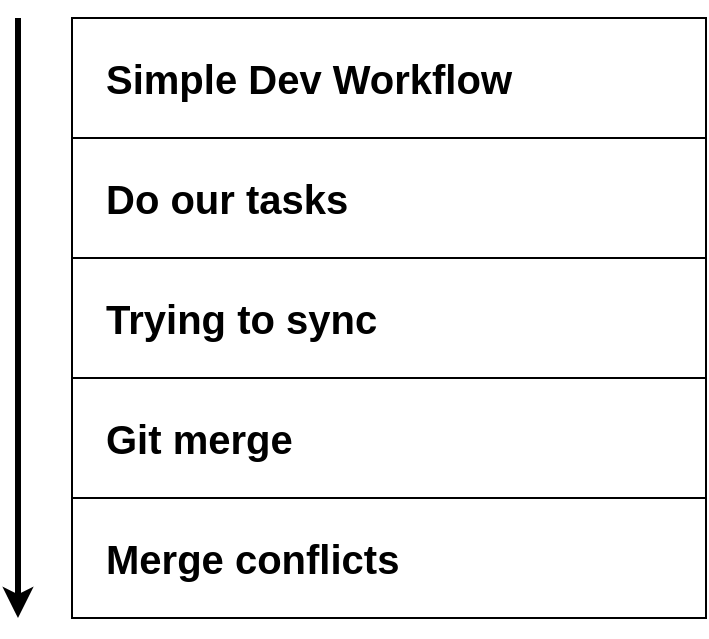 <mxfile version="13.3.9" type="device" pages="6"><diagram id="MOqKZih2pPZtW51INm4j" name="TOC"><mxGraphModel dx="1874" dy="815" grid="1" gridSize="10" guides="1" tooltips="1" connect="1" arrows="1" fold="1" page="1" pageScale="1" pageWidth="850" pageHeight="1100" math="0" shadow="0"><root><mxCell id="0"/><mxCell id="1" parent="0"/><mxCell id="i-QXsZn_UpIZU6lF2i0k-8" value="" style="group;align=left;spacingLeft=15;fontStyle=1" parent="1" vertex="1" connectable="0"><mxGeometry x="267" y="220" width="317" height="300" as="geometry"/></mxCell><mxCell id="i-QXsZn_UpIZU6lF2i0k-9" value="Simple Dev Workflow" style="rounded=0;whiteSpace=wrap;html=1;fontSize=20;align=left;spacingLeft=15;fontStyle=1" parent="i-QXsZn_UpIZU6lF2i0k-8" vertex="1"><mxGeometry width="317" height="60" as="geometry"/></mxCell><mxCell id="i-QXsZn_UpIZU6lF2i0k-10" value="Do our tasks" style="rounded=0;whiteSpace=wrap;html=1;fontSize=20;align=left;spacingLeft=15;fontStyle=1" parent="i-QXsZn_UpIZU6lF2i0k-8" vertex="1"><mxGeometry y="60" width="317" height="60" as="geometry"/></mxCell><mxCell id="i-QXsZn_UpIZU6lF2i0k-11" value="Trying to sync" style="rounded=0;whiteSpace=wrap;html=1;fontSize=20;align=left;spacingLeft=15;fontStyle=1" parent="i-QXsZn_UpIZU6lF2i0k-8" vertex="1"><mxGeometry y="120" width="317" height="60" as="geometry"/></mxCell><mxCell id="i-QXsZn_UpIZU6lF2i0k-12" value="Git merge" style="rounded=0;whiteSpace=wrap;html=1;fontSize=20;align=left;spacingLeft=15;fontStyle=1" parent="i-QXsZn_UpIZU6lF2i0k-8" vertex="1"><mxGeometry y="180" width="317" height="60" as="geometry"/></mxCell><mxCell id="i-QXsZn_UpIZU6lF2i0k-13" value="Merge conflicts" style="rounded=0;whiteSpace=wrap;html=1;fontSize=20;align=left;spacingLeft=15;fontStyle=1" parent="i-QXsZn_UpIZU6lF2i0k-8" vertex="1"><mxGeometry y="240" width="317" height="60" as="geometry"/></mxCell><mxCell id="i-QXsZn_UpIZU6lF2i0k-14" value="" style="endArrow=classic;html=1;fontSize=20;strokeWidth=3;align=left;spacingLeft=15;fontStyle=1" parent="1" edge="1"><mxGeometry width="50" height="50" relative="1" as="geometry"><mxPoint x="240" y="220" as="sourcePoint"/><mxPoint x="240" y="520" as="targetPoint"/></mxGeometry></mxCell></root></mxGraphModel></diagram><diagram id="vfpKqZuWdKEOIMfPKpGq" name="04.01-dev-workflow"><mxGraphModel dx="1874" dy="815" grid="1" gridSize="10" guides="1" tooltips="1" connect="1" arrows="1" fold="1" page="1" pageScale="1" pageWidth="850" pageHeight="1100" math="0" shadow="0"><root><mxCell id="GaGoI9rO84hJtowsOaF7-0"/><mxCell id="GaGoI9rO84hJtowsOaF7-1" parent="GaGoI9rO84hJtowsOaF7-0"/><mxCell id="GaGoI9rO84hJtowsOaF7-2" value="" style="ellipse;whiteSpace=wrap;html=1;aspect=fixed;" parent="GaGoI9rO84hJtowsOaF7-1" vertex="1"><mxGeometry x="120" y="320" width="30" height="30" as="geometry"/></mxCell><mxCell id="GaGoI9rO84hJtowsOaF7-8" style="edgeStyle=orthogonalEdgeStyle;rounded=0;orthogonalLoop=1;jettySize=auto;html=1;exitX=0;exitY=0.5;exitDx=0;exitDy=0;entryX=1;entryY=0.5;entryDx=0;entryDy=0;" parent="GaGoI9rO84hJtowsOaF7-1" source="GaGoI9rO84hJtowsOaF7-3" target="GaGoI9rO84hJtowsOaF7-2" edge="1"><mxGeometry relative="1" as="geometry"/></mxCell><mxCell id="GaGoI9rO84hJtowsOaF7-3" value="" style="ellipse;whiteSpace=wrap;html=1;aspect=fixed;" parent="GaGoI9rO84hJtowsOaF7-1" vertex="1"><mxGeometry x="200" y="320" width="30" height="30" as="geometry"/></mxCell><mxCell id="GaGoI9rO84hJtowsOaF7-7" style="edgeStyle=orthogonalEdgeStyle;rounded=0;orthogonalLoop=1;jettySize=auto;html=1;exitX=0;exitY=0.5;exitDx=0;exitDy=0;entryX=1;entryY=0.5;entryDx=0;entryDy=0;" parent="GaGoI9rO84hJtowsOaF7-1" source="GaGoI9rO84hJtowsOaF7-4" target="GaGoI9rO84hJtowsOaF7-3" edge="1"><mxGeometry relative="1" as="geometry"/></mxCell><mxCell id="GaGoI9rO84hJtowsOaF7-4" value="" style="ellipse;whiteSpace=wrap;html=1;aspect=fixed;" parent="GaGoI9rO84hJtowsOaF7-1" vertex="1"><mxGeometry x="278" y="320" width="30" height="30" as="geometry"/></mxCell><mxCell id="GaGoI9rO84hJtowsOaF7-9" value="origin/master" style="text;html=1;strokeColor=none;fillColor=none;align=center;verticalAlign=middle;whiteSpace=wrap;rounded=0;fontStyle=1;fontSize=16;" parent="GaGoI9rO84hJtowsOaF7-1" vertex="1"><mxGeometry x="339" y="325" width="90" height="20" as="geometry"/></mxCell><mxCell id="GaGoI9rO84hJtowsOaF7-10" value="" style="ellipse;whiteSpace=wrap;html=1;aspect=fixed;" parent="GaGoI9rO84hJtowsOaF7-1" vertex="1"><mxGeometry x="120" y="424" width="30" height="30" as="geometry"/></mxCell><mxCell id="GaGoI9rO84hJtowsOaF7-11" style="edgeStyle=orthogonalEdgeStyle;rounded=0;orthogonalLoop=1;jettySize=auto;html=1;exitX=0;exitY=0.5;exitDx=0;exitDy=0;entryX=1;entryY=0.5;entryDx=0;entryDy=0;" parent="GaGoI9rO84hJtowsOaF7-1" source="GaGoI9rO84hJtowsOaF7-12" target="GaGoI9rO84hJtowsOaF7-10" edge="1"><mxGeometry relative="1" as="geometry"/></mxCell><mxCell id="GaGoI9rO84hJtowsOaF7-12" value="" style="ellipse;whiteSpace=wrap;html=1;aspect=fixed;" parent="GaGoI9rO84hJtowsOaF7-1" vertex="1"><mxGeometry x="200" y="424" width="30" height="30" as="geometry"/></mxCell><mxCell id="GaGoI9rO84hJtowsOaF7-13" style="edgeStyle=orthogonalEdgeStyle;rounded=0;orthogonalLoop=1;jettySize=auto;html=1;exitX=0;exitY=0.5;exitDx=0;exitDy=0;entryX=1;entryY=0.5;entryDx=0;entryDy=0;" parent="GaGoI9rO84hJtowsOaF7-1" source="GaGoI9rO84hJtowsOaF7-14" target="GaGoI9rO84hJtowsOaF7-12" edge="1"><mxGeometry relative="1" as="geometry"/></mxCell><mxCell id="GaGoI9rO84hJtowsOaF7-14" value="" style="ellipse;whiteSpace=wrap;html=1;aspect=fixed;" parent="GaGoI9rO84hJtowsOaF7-1" vertex="1"><mxGeometry x="278" y="424" width="30" height="30" as="geometry"/></mxCell><mxCell id="GaGoI9rO84hJtowsOaF7-15" value="master" style="text;html=1;strokeColor=none;fillColor=none;align=center;verticalAlign=middle;whiteSpace=wrap;rounded=0;fontStyle=1;fontSize=16;" parent="GaGoI9rO84hJtowsOaF7-1" vertex="1"><mxGeometry x="20" y="429" width="90" height="20" as="geometry"/></mxCell><mxCell id="GaGoI9rO84hJtowsOaF7-27" value="" style="edgeStyle=orthogonalEdgeStyle;rounded=0;orthogonalLoop=1;jettySize=auto;html=1;strokeWidth=3;fontFamily=Courier New;fontSize=17;align=left;" parent="GaGoI9rO84hJtowsOaF7-1" source="GaGoI9rO84hJtowsOaF7-28" target="GaGoI9rO84hJtowsOaF7-30" edge="1"><mxGeometry relative="1" as="geometry"/></mxCell><mxCell id="GaGoI9rO84hJtowsOaF7-28" value="1" style="ellipse;whiteSpace=wrap;html=1;aspect=fixed;strokeWidth=1;fontFamily=Courier New;fontSize=17;align=center;dashed=1;fillColor=none;" parent="GaGoI9rO84hJtowsOaF7-1" vertex="1"><mxGeometry x="730" y="420" width="40" height="40" as="geometry"/></mxCell><mxCell id="GaGoI9rO84hJtowsOaF7-29" value="" style="edgeStyle=orthogonalEdgeStyle;rounded=0;orthogonalLoop=1;jettySize=auto;html=1;strokeWidth=3;fontFamily=Courier New;fontSize=17;align=left;" parent="GaGoI9rO84hJtowsOaF7-1" source="GaGoI9rO84hJtowsOaF7-30" target="GaGoI9rO84hJtowsOaF7-31" edge="1"><mxGeometry relative="1" as="geometry"/></mxCell><mxCell id="GaGoI9rO84hJtowsOaF7-30" value="2" style="ellipse;whiteSpace=wrap;html=1;aspect=fixed;strokeWidth=1;fontFamily=Courier New;fontSize=17;align=center;dashed=1;fillColor=none;" parent="GaGoI9rO84hJtowsOaF7-1" vertex="1"><mxGeometry x="730" y="520" width="40" height="40" as="geometry"/></mxCell><mxCell id="GaGoI9rO84hJtowsOaF7-31" value="3" style="ellipse;whiteSpace=wrap;html=1;aspect=fixed;strokeWidth=1;fontFamily=Courier New;fontSize=17;align=center;dashed=1;fillColor=none;" parent="GaGoI9rO84hJtowsOaF7-1" vertex="1"><mxGeometry x="730" y="618" width="40" height="40" as="geometry"/></mxCell><mxCell id="GaGoI9rO84hJtowsOaF7-23" value="Get latest changes from origin" style="rounded=0;whiteSpace=wrap;html=1;fontSize=20;strokeWidth=2;" parent="GaGoI9rO84hJtowsOaF7-1" vertex="1"><mxGeometry x="380" y="410" width="335.0" height="60" as="geometry"/></mxCell><mxCell id="GaGoI9rO84hJtowsOaF7-24" value="Edit code" style="rounded=0;whiteSpace=wrap;html=1;fontSize=20;strokeWidth=2;" parent="GaGoI9rO84hJtowsOaF7-1" vertex="1"><mxGeometry x="380" y="510" width="335.0" height="60" as="geometry"/></mxCell><mxCell id="GaGoI9rO84hJtowsOaF7-25" value="Sync with remote" style="rounded=0;whiteSpace=wrap;html=1;fontSize=20;strokeWidth=2;" parent="GaGoI9rO84hJtowsOaF7-1" vertex="1"><mxGeometry x="380" y="610" width="335.0" height="60" as="geometry"/></mxCell></root></mxGraphModel></diagram><diagram id="Qr8oNTZbXjiyqW4hUbTY" name="04.02-get-latest-changes"><mxGraphModel dx="1874" dy="815" grid="1" gridSize="10" guides="1" tooltips="1" connect="1" arrows="1" fold="1" page="1" pageScale="1" pageWidth="850" pageHeight="1100" math="0" shadow="0"><root><mxCell id="aKK6XsUWnIaGJNuSLn0z-0"/><mxCell id="aKK6XsUWnIaGJNuSLn0z-1" parent="aKK6XsUWnIaGJNuSLn0z-0"/><mxCell id="aKK6XsUWnIaGJNuSLn0z-2" value="remote-name" style="rounded=0;whiteSpace=wrap;html=1;fontSize=20;align=center;spacingLeft=0;strokeWidth=2;fontFamily=Courier New;" parent="aKK6XsUWnIaGJNuSLn0z-1" vertex="1"><mxGeometry x="375" y="520" width="180" height="60" as="geometry"/></mxCell><mxCell id="aKK6XsUWnIaGJNuSLn0z-3" value="branch-name" style="rounded=0;whiteSpace=wrap;html=1;fontSize=20;align=center;spacingLeft=0;strokeWidth=2;fontFamily=Courier New;" parent="aKK6XsUWnIaGJNuSLn0z-1" vertex="1"><mxGeometry x="555" y="520" width="190" height="60" as="geometry"/></mxCell><mxCell id="aKK6XsUWnIaGJNuSLn0z-4" value="" style="group" parent="aKK6XsUWnIaGJNuSLn0z-1" vertex="1" connectable="0"><mxGeometry x="105" y="520" width="270" height="60" as="geometry"/></mxCell><mxCell id="aKK6XsUWnIaGJNuSLn0z-5" value="git" style="rounded=0;whiteSpace=wrap;html=1;fontSize=20;align=center;spacingLeft=0;strokeWidth=2;fontFamily=Courier New;fillColor=#f8cecc;strokeColor=#b85450;" parent="aKK6XsUWnIaGJNuSLn0z-4" vertex="1"><mxGeometry width="80" height="60" as="geometry"/></mxCell><mxCell id="aKK6XsUWnIaGJNuSLn0z-6" value="pull" style="rounded=0;whiteSpace=wrap;html=1;fontSize=20;align=center;spacingLeft=0;strokeWidth=2;fontFamily=Courier New;" parent="aKK6XsUWnIaGJNuSLn0z-4" vertex="1"><mxGeometry x="80" width="190" height="60" as="geometry"/></mxCell><mxCell id="aKK6XsUWnIaGJNuSLn0z-7" value="" style="shape=curlyBracket;whiteSpace=wrap;html=1;rounded=1;strokeColor=#000000;strokeWidth=2;fillColor=#ffffff;fontFamily=Helvetica;fontSize=20;align=center;rotation=90;" parent="aKK6XsUWnIaGJNuSLn0z-1" vertex="1"><mxGeometry x="271" y="410" width="20" height="190" as="geometry"/></mxCell><mxCell id="aKK6XsUWnIaGJNuSLn0z-8" value="git sub command" style="text;html=1;strokeColor=none;fillColor=none;align=center;verticalAlign=middle;whiteSpace=wrap;rounded=0;fontFamily=Helvetica;fontSize=20;" parent="aKK6XsUWnIaGJNuSLn0z-1" vertex="1"><mxGeometry x="201" y="463" width="160" height="20" as="geometry"/></mxCell></root></mxGraphModel></diagram><diagram id="PfOxo34PE99-mgdGq_dU" name="04.03-get-a-fresh-copy"><mxGraphModel dx="1874" dy="815" grid="1" gridSize="10" guides="1" tooltips="1" connect="1" arrows="1" fold="1" page="1" pageScale="1" pageWidth="850" pageHeight="1100" math="0" shadow="0"><root><mxCell id="a9Obca38-aTyTU2XAK9g-0"/><mxCell id="a9Obca38-aTyTU2XAK9g-1" parent="a9Obca38-aTyTU2XAK9g-0"/><mxCell id="LESV57MfByZoGooUKVjm-0" value="repo-url" style="rounded=0;whiteSpace=wrap;html=1;fontSize=20;align=center;spacingLeft=0;strokeWidth=2;fontFamily=Courier New;" parent="a9Obca38-aTyTU2XAK9g-1" vertex="1"><mxGeometry x="500" y="490" width="180" height="60" as="geometry"/></mxCell><mxCell id="LESV57MfByZoGooUKVjm-2" value="" style="group" parent="a9Obca38-aTyTU2XAK9g-1" vertex="1" connectable="0"><mxGeometry x="230" y="490" width="270" height="60" as="geometry"/></mxCell><mxCell id="LESV57MfByZoGooUKVjm-3" value="git" style="rounded=0;whiteSpace=wrap;html=1;fontSize=20;align=center;spacingLeft=0;strokeWidth=2;fontFamily=Courier New;fillColor=#f8cecc;strokeColor=#b85450;" parent="LESV57MfByZoGooUKVjm-2" vertex="1"><mxGeometry width="80" height="60" as="geometry"/></mxCell><mxCell id="LESV57MfByZoGooUKVjm-4" value="clone" style="rounded=0;whiteSpace=wrap;html=1;fontSize=20;align=center;spacingLeft=0;strokeWidth=2;fontFamily=Courier New;" parent="LESV57MfByZoGooUKVjm-2" vertex="1"><mxGeometry x="80" width="190" height="60" as="geometry"/></mxCell><mxCell id="LESV57MfByZoGooUKVjm-5" value="" style="shape=curlyBracket;whiteSpace=wrap;html=1;rounded=1;strokeColor=#000000;strokeWidth=2;fillColor=#ffffff;fontFamily=Helvetica;fontSize=20;align=center;rotation=90;" parent="a9Obca38-aTyTU2XAK9g-1" vertex="1"><mxGeometry x="396" y="380" width="20" height="190" as="geometry"/></mxCell><mxCell id="LESV57MfByZoGooUKVjm-6" value="git sub command" style="text;html=1;strokeColor=none;fillColor=none;align=center;verticalAlign=middle;whiteSpace=wrap;rounded=0;fontFamily=Helvetica;fontSize=20;" parent="a9Obca38-aTyTU2XAK9g-1" vertex="1"><mxGeometry x="326" y="433" width="160" height="20" as="geometry"/></mxCell><mxCell id="LESV57MfByZoGooUKVjm-7" value="" style="shape=curlyBracket;whiteSpace=wrap;html=1;rounded=1;strokeWidth=2;fontSize=20;" parent="a9Obca38-aTyTU2XAK9g-1" vertex="1"><mxGeometry x="240" y="580" width="20" height="120" as="geometry"/></mxCell><mxCell id="luMm898MmrVBkNBa7ZSr-0" value="2" style="ellipse;whiteSpace=wrap;html=1;aspect=fixed;strokeWidth=1;fontFamily=Courier New;fontSize=17;align=center;dashed=1;fillColor=none;" parent="a9Obca38-aTyTU2XAK9g-1" vertex="1"><mxGeometry x="270" y="620" width="40" height="40" as="geometry"/></mxCell><mxCell id="luMm898MmrVBkNBa7ZSr-1" value="A default remote named origin is created by the repo-url" style="text;html=1;strokeColor=none;fillColor=none;align=left;verticalAlign=middle;whiteSpace=wrap;rounded=0;fontSize=20;" parent="a9Obca38-aTyTU2XAK9g-1" vertex="1"><mxGeometry x="316" y="630" width="514" height="20" as="geometry"/></mxCell><mxCell id="luMm898MmrVBkNBa7ZSr-4" value="3" style="ellipse;whiteSpace=wrap;html=1;aspect=fixed;strokeWidth=1;fontFamily=Courier New;fontSize=17;align=center;dashed=1;fillColor=none;" parent="a9Obca38-aTyTU2XAK9g-1" vertex="1"><mxGeometry x="270" y="670" width="40" height="40" as="geometry"/></mxCell><mxCell id="luMm898MmrVBkNBa7ZSr-5" value="The default branch is pulled and activated" style="text;html=1;strokeColor=none;fillColor=none;align=left;verticalAlign=middle;whiteSpace=wrap;rounded=0;fontSize=20;" parent="a9Obca38-aTyTU2XAK9g-1" vertex="1"><mxGeometry x="316" y="680" width="514" height="20" as="geometry"/></mxCell><mxCell id="luMm898MmrVBkNBa7ZSr-6" value="1" style="ellipse;whiteSpace=wrap;html=1;aspect=fixed;strokeWidth=1;fontFamily=Courier New;fontSize=17;align=center;dashed=1;fillColor=none;" parent="a9Obca38-aTyTU2XAK9g-1" vertex="1"><mxGeometry x="270" y="571" width="40" height="40" as="geometry"/></mxCell><mxCell id="luMm898MmrVBkNBa7ZSr-7" value="The repo directory is created automatically&amp;nbsp;" style="text;html=1;strokeColor=none;fillColor=none;align=left;verticalAlign=middle;whiteSpace=wrap;rounded=0;fontSize=20;" parent="a9Obca38-aTyTU2XAK9g-1" vertex="1"><mxGeometry x="316" y="581" width="514" height="20" as="geometry"/></mxCell></root></mxGraphModel></diagram><diagram id="6K-03x1XFPRQQ0ncappM" name="04.04-understand-the-issue"><mxGraphModel dx="2724" dy="815" grid="1" gridSize="10" guides="1" tooltips="1" connect="1" arrows="1" fold="1" page="1" pageScale="1" pageWidth="850" pageHeight="1100" math="0" shadow="0"><root><mxCell id="anMz9KCYW0dmjtGDGcLI-0"/><mxCell id="anMz9KCYW0dmjtGDGcLI-1" parent="anMz9KCYW0dmjtGDGcLI-0"/><mxCell id="jH2xNpf9f3De2iJtPJPV-0" value="" style="ellipse;whiteSpace=wrap;html=1;aspect=fixed;" parent="anMz9KCYW0dmjtGDGcLI-1" vertex="1"><mxGeometry x="-100" y="280" width="30" height="30" as="geometry"/></mxCell><mxCell id="jH2xNpf9f3De2iJtPJPV-1" style="edgeStyle=orthogonalEdgeStyle;rounded=0;orthogonalLoop=1;jettySize=auto;html=1;exitX=0;exitY=0.5;exitDx=0;exitDy=0;entryX=1;entryY=0.5;entryDx=0;entryDy=0;" parent="anMz9KCYW0dmjtGDGcLI-1" source="jH2xNpf9f3De2iJtPJPV-2" target="jH2xNpf9f3De2iJtPJPV-0" edge="1"><mxGeometry relative="1" as="geometry"/></mxCell><mxCell id="jH2xNpf9f3De2iJtPJPV-2" value="" style="ellipse;whiteSpace=wrap;html=1;aspect=fixed;" parent="anMz9KCYW0dmjtGDGcLI-1" vertex="1"><mxGeometry x="-20" y="280" width="30" height="30" as="geometry"/></mxCell><mxCell id="jH2xNpf9f3De2iJtPJPV-3" style="edgeStyle=orthogonalEdgeStyle;rounded=0;orthogonalLoop=1;jettySize=auto;html=1;exitX=0;exitY=0.5;exitDx=0;exitDy=0;entryX=1;entryY=0.5;entryDx=0;entryDy=0;" parent="anMz9KCYW0dmjtGDGcLI-1" source="jH2xNpf9f3De2iJtPJPV-4" target="jH2xNpf9f3De2iJtPJPV-2" edge="1"><mxGeometry relative="1" as="geometry"/></mxCell><mxCell id="jH2xNpf9f3De2iJtPJPV-4" value="" style="ellipse;whiteSpace=wrap;html=1;aspect=fixed;" parent="anMz9KCYW0dmjtGDGcLI-1" vertex="1"><mxGeometry x="58" y="280" width="30" height="30" as="geometry"/></mxCell><mxCell id="jH2xNpf9f3De2iJtPJPV-5" value="origin/master" style="text;html=1;strokeColor=none;fillColor=none;align=center;verticalAlign=middle;whiteSpace=wrap;rounded=0;fontStyle=1;fontSize=16;" parent="anMz9KCYW0dmjtGDGcLI-1" vertex="1"><mxGeometry x="-50" y="250" width="90" height="20" as="geometry"/></mxCell><mxCell id="jH2xNpf9f3De2iJtPJPV-41" value="" style="group" parent="anMz9KCYW0dmjtGDGcLI-1" vertex="1" connectable="0"><mxGeometry x="-360" y="410" width="340" height="180" as="geometry"/></mxCell><mxCell id="jH2xNpf9f3De2iJtPJPV-28" value="Dev1 workspace" style="rounded=1;whiteSpace=wrap;html=1;strokeWidth=1;fontSize=18;align=center;fillColor=none;dashed=1;verticalAlign=top;" parent="jH2xNpf9f3De2iJtPJPV-41" vertex="1"><mxGeometry width="340" height="180" as="geometry"/></mxCell><mxCell id="jH2xNpf9f3De2iJtPJPV-6" value="" style="ellipse;whiteSpace=wrap;html=1;aspect=fixed;fillColor=#d5e8d4;strokeColor=#82b366;" parent="jH2xNpf9f3De2iJtPJPV-41" vertex="1"><mxGeometry x="245" y="94" width="30" height="30" as="geometry"/></mxCell><mxCell id="jH2xNpf9f3De2iJtPJPV-13" value="local commit" style="text;html=1;strokeColor=none;fillColor=none;align=center;verticalAlign=middle;whiteSpace=wrap;rounded=0;fontSize=16;" parent="jH2xNpf9f3De2iJtPJPV-41" vertex="1"><mxGeometry x="208" y="156.25" width="130" height="20" as="geometry"/></mxCell><mxCell id="jH2xNpf9f3De2iJtPJPV-21" value="" style="ellipse;whiteSpace=wrap;html=1;aspect=fixed;" parent="jH2xNpf9f3De2iJtPJPV-41" vertex="1"><mxGeometry x="20" y="94" width="30" height="30" as="geometry"/></mxCell><mxCell id="jH2xNpf9f3De2iJtPJPV-22" style="edgeStyle=orthogonalEdgeStyle;rounded=0;orthogonalLoop=1;jettySize=auto;html=1;exitX=0;exitY=0.5;exitDx=0;exitDy=0;entryX=1;entryY=0.5;entryDx=0;entryDy=0;" parent="jH2xNpf9f3De2iJtPJPV-41" source="jH2xNpf9f3De2iJtPJPV-23" target="jH2xNpf9f3De2iJtPJPV-21" edge="1"><mxGeometry relative="1" as="geometry"/></mxCell><mxCell id="jH2xNpf9f3De2iJtPJPV-23" value="" style="ellipse;whiteSpace=wrap;html=1;aspect=fixed;" parent="jH2xNpf9f3De2iJtPJPV-41" vertex="1"><mxGeometry x="100" y="94" width="30" height="30" as="geometry"/></mxCell><mxCell id="jH2xNpf9f3De2iJtPJPV-24" style="edgeStyle=orthogonalEdgeStyle;rounded=0;orthogonalLoop=1;jettySize=auto;html=1;exitX=0;exitY=0.5;exitDx=0;exitDy=0;entryX=1;entryY=0.5;entryDx=0;entryDy=0;" parent="jH2xNpf9f3De2iJtPJPV-41" source="jH2xNpf9f3De2iJtPJPV-25" target="jH2xNpf9f3De2iJtPJPV-23" edge="1"><mxGeometry relative="1" as="geometry"/></mxCell><mxCell id="jH2xNpf9f3De2iJtPJPV-25" value="" style="ellipse;whiteSpace=wrap;html=1;aspect=fixed;" parent="jH2xNpf9f3De2iJtPJPV-41" vertex="1"><mxGeometry x="178" y="94" width="30" height="30" as="geometry"/></mxCell><mxCell id="jH2xNpf9f3De2iJtPJPV-27" style="edgeStyle=orthogonalEdgeStyle;rounded=0;orthogonalLoop=1;jettySize=auto;html=1;exitX=0;exitY=0.5;exitDx=0;exitDy=0;fontSize=18;" parent="jH2xNpf9f3De2iJtPJPV-41" source="jH2xNpf9f3De2iJtPJPV-6" target="jH2xNpf9f3De2iJtPJPV-25" edge="1"><mxGeometry relative="1" as="geometry"/></mxCell><mxCell id="jH2xNpf9f3De2iJtPJPV-26" value="master" style="text;html=1;strokeColor=none;fillColor=none;align=center;verticalAlign=middle;whiteSpace=wrap;rounded=0;fontStyle=1;fontSize=16;" parent="jH2xNpf9f3De2iJtPJPV-41" vertex="1"><mxGeometry x="70" y="60" width="90" height="20" as="geometry"/></mxCell><mxCell id="bxNWYuiro0jHQd20IQMj-5" value="3b88a" style="text;html=1;fontStyle=1" parent="jH2xNpf9f3De2iJtPJPV-41" vertex="1"><mxGeometry x="17.01" y="130.75" width="40" height="26.25" as="geometry"/></mxCell><mxCell id="bxNWYuiro0jHQd20IQMj-6" value="ae3eb" style="text;html=1;fontStyle=1" parent="jH2xNpf9f3De2iJtPJPV-41" vertex="1"><mxGeometry x="96.85" y="130" width="40.31" height="30" as="geometry"/></mxCell><mxCell id="bxNWYuiro0jHQd20IQMj-7" value="ffd90" style="text;html=1;fontStyle=1" parent="jH2xNpf9f3De2iJtPJPV-41" vertex="1"><mxGeometry x="177.04" y="130" width="35.94" height="26.25" as="geometry"/></mxCell><mxCell id="bxNWYuiro0jHQd20IQMj-3" value="689d2" style="text;html=1;fontStyle=1" parent="jH2xNpf9f3De2iJtPJPV-41" vertex="1"><mxGeometry x="242.84" y="130" width="40.31" height="30" as="geometry"/></mxCell><mxCell id="jH2xNpf9f3De2iJtPJPV-42" value="" style="group" parent="anMz9KCYW0dmjtGDGcLI-1" vertex="1" connectable="0"><mxGeometry x="30" y="410" width="340" height="180" as="geometry"/></mxCell><mxCell id="jH2xNpf9f3De2iJtPJPV-40" value="Dev2 workspace" style="rounded=1;whiteSpace=wrap;html=1;strokeWidth=1;fontSize=18;align=center;fillColor=none;dashed=1;verticalAlign=top;" parent="jH2xNpf9f3De2iJtPJPV-42" vertex="1"><mxGeometry width="340" height="180" as="geometry"/></mxCell><mxCell id="jH2xNpf9f3De2iJtPJPV-31" value="" style="ellipse;whiteSpace=wrap;html=1;aspect=fixed;fillColor=#dae8fc;strokeColor=#6c8ebf;" parent="jH2xNpf9f3De2iJtPJPV-42" vertex="1"><mxGeometry x="245" y="94" width="30" height="30" as="geometry"/></mxCell><mxCell id="jH2xNpf9f3De2iJtPJPV-32" value="local commit" style="text;html=1;strokeColor=none;fillColor=none;align=center;verticalAlign=middle;whiteSpace=wrap;rounded=0;fontSize=16;" parent="jH2xNpf9f3De2iJtPJPV-42" vertex="1"><mxGeometry x="208" y="155" width="130" height="20" as="geometry"/></mxCell><mxCell id="jH2xNpf9f3De2iJtPJPV-33" value="" style="ellipse;whiteSpace=wrap;html=1;aspect=fixed;" parent="jH2xNpf9f3De2iJtPJPV-42" vertex="1"><mxGeometry x="20" y="94" width="30" height="30" as="geometry"/></mxCell><mxCell id="jH2xNpf9f3De2iJtPJPV-34" style="edgeStyle=orthogonalEdgeStyle;rounded=0;orthogonalLoop=1;jettySize=auto;html=1;exitX=0;exitY=0.5;exitDx=0;exitDy=0;entryX=1;entryY=0.5;entryDx=0;entryDy=0;" parent="jH2xNpf9f3De2iJtPJPV-42" source="jH2xNpf9f3De2iJtPJPV-35" target="jH2xNpf9f3De2iJtPJPV-33" edge="1"><mxGeometry relative="1" as="geometry"/></mxCell><mxCell id="jH2xNpf9f3De2iJtPJPV-35" value="" style="ellipse;whiteSpace=wrap;html=1;aspect=fixed;" parent="jH2xNpf9f3De2iJtPJPV-42" vertex="1"><mxGeometry x="100" y="94" width="30" height="30" as="geometry"/></mxCell><mxCell id="jH2xNpf9f3De2iJtPJPV-36" style="edgeStyle=orthogonalEdgeStyle;rounded=0;orthogonalLoop=1;jettySize=auto;html=1;exitX=0;exitY=0.5;exitDx=0;exitDy=0;entryX=1;entryY=0.5;entryDx=0;entryDy=0;" parent="jH2xNpf9f3De2iJtPJPV-42" source="jH2xNpf9f3De2iJtPJPV-37" target="jH2xNpf9f3De2iJtPJPV-35" edge="1"><mxGeometry relative="1" as="geometry"/></mxCell><mxCell id="jH2xNpf9f3De2iJtPJPV-37" value="" style="ellipse;whiteSpace=wrap;html=1;aspect=fixed;" parent="jH2xNpf9f3De2iJtPJPV-42" vertex="1"><mxGeometry x="178" y="94" width="30" height="30" as="geometry"/></mxCell><mxCell id="jH2xNpf9f3De2iJtPJPV-38" style="edgeStyle=orthogonalEdgeStyle;rounded=0;orthogonalLoop=1;jettySize=auto;html=1;exitX=0;exitY=0.5;exitDx=0;exitDy=0;fontSize=18;" parent="jH2xNpf9f3De2iJtPJPV-42" source="jH2xNpf9f3De2iJtPJPV-31" target="jH2xNpf9f3De2iJtPJPV-37" edge="1"><mxGeometry relative="1" as="geometry"/></mxCell><mxCell id="jH2xNpf9f3De2iJtPJPV-39" value="master" style="text;html=1;strokeColor=none;fillColor=none;align=center;verticalAlign=middle;whiteSpace=wrap;rounded=0;fontStyle=1;fontSize=16;" parent="jH2xNpf9f3De2iJtPJPV-42" vertex="1"><mxGeometry x="70" y="60" width="90" height="20" as="geometry"/></mxCell><mxCell id="bxNWYuiro0jHQd20IQMj-8" value="3b88a" style="text;html=1;fontStyle=1" parent="jH2xNpf9f3De2iJtPJPV-42" vertex="1"><mxGeometry x="17.01" y="128.75" width="40" height="26.25" as="geometry"/></mxCell><mxCell id="bxNWYuiro0jHQd20IQMj-9" value="ae3eb" style="text;html=1;fontStyle=1" parent="jH2xNpf9f3De2iJtPJPV-42" vertex="1"><mxGeometry x="96.85" y="128" width="40.31" height="30" as="geometry"/></mxCell><mxCell id="bxNWYuiro0jHQd20IQMj-10" value="ffd90" style="text;html=1;fontStyle=1" parent="jH2xNpf9f3De2iJtPJPV-42" vertex="1"><mxGeometry x="177.04" y="128" width="35.94" height="26.25" as="geometry"/></mxCell><mxCell id="bxNWYuiro0jHQd20IQMj-11" value="b2114" style="text;html=1;fontStyle=1" parent="jH2xNpf9f3De2iJtPJPV-42" vertex="1"><mxGeometry x="242.34" y="128.75" width="45.31" height="26.25" as="geometry"/></mxCell><mxCell id="k9-yCMkGFE8rmNA8qmst-0" value="1" style="ellipse;whiteSpace=wrap;html=1;aspect=fixed;strokeWidth=1;fontFamily=Courier New;fontSize=17;align=center;dashed=1;fillColor=none;" parent="anMz9KCYW0dmjtGDGcLI-1" vertex="1"><mxGeometry x="-590" y="480" width="40" height="40" as="geometry"/></mxCell><mxCell id="k9-yCMkGFE8rmNA8qmst-1" value="Pull &amp;amp; do tasks" style="text;html=1;strokeColor=none;fillColor=none;align=center;verticalAlign=middle;whiteSpace=wrap;rounded=0;dashed=1;fontSize=18;" parent="anMz9KCYW0dmjtGDGcLI-1" vertex="1"><mxGeometry x="-550" y="490" width="160" height="20" as="geometry"/></mxCell><mxCell id="bxNWYuiro0jHQd20IQMj-0" value="3b88a" style="text;html=1;fontStyle=1" parent="anMz9KCYW0dmjtGDGcLI-1" vertex="1"><mxGeometry x="-105" y="313.75" width="40" height="26.25" as="geometry"/></mxCell><mxCell id="bxNWYuiro0jHQd20IQMj-1" value="ae3eb" style="text;html=1;fontStyle=1" parent="anMz9KCYW0dmjtGDGcLI-1" vertex="1"><mxGeometry x="-25.16" y="313" width="40.31" height="30" as="geometry"/></mxCell><mxCell id="bxNWYuiro0jHQd20IQMj-2" value="ffd90" style="text;html=1;fontStyle=1" parent="anMz9KCYW0dmjtGDGcLI-1" vertex="1"><mxGeometry x="55.03" y="313" width="35.94" height="26.25" as="geometry"/></mxCell><mxCell id="bxNWYuiro0jHQd20IQMj-12" value="" style="ellipse;whiteSpace=wrap;html=1;aspect=fixed;" parent="anMz9KCYW0dmjtGDGcLI-1" vertex="1"><mxGeometry x="-135" y="690" width="30" height="30" as="geometry"/></mxCell><mxCell id="bxNWYuiro0jHQd20IQMj-13" style="edgeStyle=orthogonalEdgeStyle;rounded=0;orthogonalLoop=1;jettySize=auto;html=1;exitX=0;exitY=0.5;exitDx=0;exitDy=0;entryX=1;entryY=0.5;entryDx=0;entryDy=0;" parent="anMz9KCYW0dmjtGDGcLI-1" source="bxNWYuiro0jHQd20IQMj-14" target="bxNWYuiro0jHQd20IQMj-12" edge="1"><mxGeometry relative="1" as="geometry"/></mxCell><mxCell id="bxNWYuiro0jHQd20IQMj-14" value="" style="ellipse;whiteSpace=wrap;html=1;aspect=fixed;" parent="anMz9KCYW0dmjtGDGcLI-1" vertex="1"><mxGeometry x="-55" y="690" width="30" height="30" as="geometry"/></mxCell><mxCell id="bxNWYuiro0jHQd20IQMj-15" style="edgeStyle=orthogonalEdgeStyle;rounded=0;orthogonalLoop=1;jettySize=auto;html=1;exitX=0;exitY=0.5;exitDx=0;exitDy=0;entryX=1;entryY=0.5;entryDx=0;entryDy=0;" parent="anMz9KCYW0dmjtGDGcLI-1" source="bxNWYuiro0jHQd20IQMj-16" target="bxNWYuiro0jHQd20IQMj-14" edge="1"><mxGeometry relative="1" as="geometry"/></mxCell><mxCell id="bxNWYuiro0jHQd20IQMj-16" value="" style="ellipse;whiteSpace=wrap;html=1;aspect=fixed;" parent="anMz9KCYW0dmjtGDGcLI-1" vertex="1"><mxGeometry x="23" y="690" width="30" height="30" as="geometry"/></mxCell><mxCell id="bxNWYuiro0jHQd20IQMj-17" value="origin/master" style="text;html=1;strokeColor=none;fillColor=none;align=center;verticalAlign=middle;whiteSpace=wrap;rounded=0;fontStyle=1;fontSize=16;" parent="anMz9KCYW0dmjtGDGcLI-1" vertex="1"><mxGeometry x="-48" y="660" width="90" height="20" as="geometry"/></mxCell><mxCell id="bxNWYuiro0jHQd20IQMj-18" value="3b88a" style="text;html=1;fontStyle=1" parent="anMz9KCYW0dmjtGDGcLI-1" vertex="1"><mxGeometry x="-140" y="723.75" width="40" height="26.25" as="geometry"/></mxCell><mxCell id="bxNWYuiro0jHQd20IQMj-19" value="ae3eb" style="text;html=1;fontStyle=1" parent="anMz9KCYW0dmjtGDGcLI-1" vertex="1"><mxGeometry x="-60.16" y="723" width="40.31" height="30" as="geometry"/></mxCell><mxCell id="bxNWYuiro0jHQd20IQMj-20" value="ffd90" style="text;html=1;fontStyle=1" parent="anMz9KCYW0dmjtGDGcLI-1" vertex="1"><mxGeometry x="20.03" y="723" width="35.94" height="26.25" as="geometry"/></mxCell><mxCell id="bxNWYuiro0jHQd20IQMj-23" style="edgeStyle=orthogonalEdgeStyle;rounded=0;orthogonalLoop=1;jettySize=auto;html=1;exitX=0;exitY=0.5;exitDx=0;exitDy=0;fontSize=16;fontColor=#B9E0A5;" parent="anMz9KCYW0dmjtGDGcLI-1" source="bxNWYuiro0jHQd20IQMj-21" target="bxNWYuiro0jHQd20IQMj-16" edge="1"><mxGeometry relative="1" as="geometry"/></mxCell><mxCell id="bxNWYuiro0jHQd20IQMj-21" value="" style="ellipse;whiteSpace=wrap;html=1;aspect=fixed;fillColor=#dae8fc;strokeColor=#6c8ebf;" parent="anMz9KCYW0dmjtGDGcLI-1" vertex="1"><mxGeometry x="90.63" y="690" width="30" height="30" as="geometry"/></mxCell><mxCell id="bxNWYuiro0jHQd20IQMj-22" value="b2114" style="text;html=1;fontStyle=1" parent="anMz9KCYW0dmjtGDGcLI-1" vertex="1"><mxGeometry x="87.97" y="724.75" width="45.31" height="26.25" as="geometry"/></mxCell><mxCell id="bxNWYuiro0jHQd20IQMj-24" value="2" style="ellipse;whiteSpace=wrap;html=1;aspect=fixed;strokeWidth=1;fontFamily=Courier New;fontSize=17;align=center;dashed=1;fillColor=none;" parent="anMz9KCYW0dmjtGDGcLI-1" vertex="1"><mxGeometry x="-590" y="685" width="40" height="40" as="geometry"/></mxCell><mxCell id="bxNWYuiro0jHQd20IQMj-25" value="Dev2 Push" style="text;html=1;strokeColor=none;fillColor=none;align=center;verticalAlign=middle;whiteSpace=wrap;rounded=0;dashed=1;fontSize=18;" parent="anMz9KCYW0dmjtGDGcLI-1" vertex="1"><mxGeometry x="-550" y="695" width="160" height="20" as="geometry"/></mxCell><mxCell id="bxNWYuiro0jHQd20IQMj-26" value="3" style="ellipse;whiteSpace=wrap;html=1;aspect=fixed;strokeWidth=1;fontFamily=Courier New;fontSize=17;align=center;dashed=1;fillColor=none;" parent="anMz9KCYW0dmjtGDGcLI-1" vertex="1"><mxGeometry x="-590" y="890" width="40" height="40" as="geometry"/></mxCell><mxCell id="bxNWYuiro0jHQd20IQMj-27" value="Dev1 Push" style="text;html=1;strokeColor=none;fillColor=none;align=center;verticalAlign=middle;whiteSpace=wrap;rounded=0;dashed=1;fontSize=18;" parent="anMz9KCYW0dmjtGDGcLI-1" vertex="1"><mxGeometry x="-550" y="900" width="160" height="20" as="geometry"/></mxCell><mxCell id="bxNWYuiro0jHQd20IQMj-29" value="&lt;h1 style=&quot;font-size: 14px;&quot;&gt;error: failed to push some refs to '/path/to/repo.git'&lt;/h1&gt;&lt;h1 style=&quot;font-size: 14px;&quot;&gt;hint: Updates were rejected because the tip of your current branch is behind&lt;/h1&gt;&lt;h1 style=&quot;font-size: 14px;&quot;&gt;hint: its remote counterpart. Merge the remote changes (e.g. 'git pull')&lt;/h1&gt;&lt;h1 style=&quot;font-size: 14px;&quot;&gt;hint: before pushing again.&lt;/h1&gt;&lt;h1 style=&quot;font-size: 14px;&quot;&gt;hint: See the 'Note about fast-forwards' in 'git push --help' for details.&lt;/h1&gt;" style="text;html=1;strokeColor=none;fillColor=none;spacing=2;spacingTop=-20;whiteSpace=wrap;overflow=hidden;rounded=0;dashed=1;fontSize=14;align=left;fontColor=#FF0000;" parent="anMz9KCYW0dmjtGDGcLI-1" vertex="1"><mxGeometry x="-280" y="820" width="570" height="120" as="geometry"/></mxCell><mxCell id="bxNWYuiro0jHQd20IQMj-30" value="Git found that last commit on remote (origin) is &lt;b&gt;b2114&lt;/b&gt; and your last synced master branch before your local commit is &lt;b&gt;ffd90&lt;/b&gt;, that is why it said&amp;nbsp;&lt;span style=&quot;color: rgb(255 , 0 , 0)&quot;&gt;your current branch is behind&lt;/span&gt;" style="text;html=1;strokeColor=none;fillColor=none;align=left;verticalAlign=middle;whiteSpace=wrap;rounded=0;dashed=1;fontSize=14;" parent="anMz9KCYW0dmjtGDGcLI-1" vertex="1"><mxGeometry x="-280" y="960" width="510" height="60" as="geometry"/></mxCell></root></mxGraphModel></diagram><diagram id="7LTSHBa5Md0lWijqk9YL" name="04.05-merging"><mxGraphModel dx="1874" dy="815" grid="1" gridSize="10" guides="1" tooltips="1" connect="1" arrows="1" fold="1" page="1" pageScale="1" pageWidth="850" pageHeight="1100" math="0" shadow="0"><root><mxCell id="V156h-kOG22yMf9hNfPW-0"/><mxCell id="V156h-kOG22yMf9hNfPW-1" parent="V156h-kOG22yMf9hNfPW-0"/><mxCell id="-Mm4MZze4cY_CWcZX9JE-0" value="origin/master" style="rounded=0;whiteSpace=wrap;html=1;fontSize=20;align=center;spacingLeft=0;strokeWidth=2;fontFamily=Courier New;" parent="V156h-kOG22yMf9hNfPW-1" vertex="1"><mxGeometry x="390" y="400" width="180" height="60" as="geometry"/></mxCell><mxCell id="-Mm4MZze4cY_CWcZX9JE-1" value="" style="group" parent="V156h-kOG22yMf9hNfPW-1" vertex="1" connectable="0"><mxGeometry x="120" y="400" width="270" height="60" as="geometry"/></mxCell><mxCell id="-Mm4MZze4cY_CWcZX9JE-2" value="git" style="rounded=0;whiteSpace=wrap;html=1;fontSize=20;align=center;spacingLeft=0;strokeWidth=2;fontFamily=Courier New;fillColor=#f8cecc;strokeColor=#b85450;" parent="-Mm4MZze4cY_CWcZX9JE-1" vertex="1"><mxGeometry width="80" height="60" as="geometry"/></mxCell><mxCell id="-Mm4MZze4cY_CWcZX9JE-3" value="merge" style="rounded=0;whiteSpace=wrap;html=1;fontSize=20;align=center;spacingLeft=0;strokeWidth=2;fontFamily=Courier New;" parent="-Mm4MZze4cY_CWcZX9JE-1" vertex="1"><mxGeometry x="80" width="190" height="60" as="geometry"/></mxCell><mxCell id="-Mm4MZze4cY_CWcZX9JE-4" value="" style="shape=curlyBracket;whiteSpace=wrap;html=1;rounded=1;strokeColor=#000000;strokeWidth=2;fillColor=#ffffff;fontFamily=Helvetica;fontSize=20;align=center;rotation=90;" parent="V156h-kOG22yMf9hNfPW-1" vertex="1"><mxGeometry x="286" y="290" width="20" height="190" as="geometry"/></mxCell><mxCell id="-Mm4MZze4cY_CWcZX9JE-5" value="git sub command" style="text;html=1;strokeColor=none;fillColor=none;align=center;verticalAlign=middle;whiteSpace=wrap;rounded=0;fontFamily=Helvetica;fontSize=20;" parent="V156h-kOG22yMf9hNfPW-1" vertex="1"><mxGeometry x="216" y="343" width="160" height="20" as="geometry"/></mxCell><mxCell id="-Mm4MZze4cY_CWcZX9JE-6" value="remote-name" style="rounded=0;whiteSpace=wrap;html=1;fontSize=20;align=center;spacingLeft=0;strokeWidth=2;fontFamily=Courier New;" parent="V156h-kOG22yMf9hNfPW-1" vertex="1"><mxGeometry x="390" y="240" width="180" height="60" as="geometry"/></mxCell><mxCell id="-Mm4MZze4cY_CWcZX9JE-7" value="branch-name" style="rounded=0;whiteSpace=wrap;html=1;fontSize=20;align=center;spacingLeft=0;strokeWidth=2;fontFamily=Courier New;" parent="V156h-kOG22yMf9hNfPW-1" vertex="1"><mxGeometry x="570" y="240" width="190" height="60" as="geometry"/></mxCell><mxCell id="-Mm4MZze4cY_CWcZX9JE-8" value="" style="group" parent="V156h-kOG22yMf9hNfPW-1" vertex="1" connectable="0"><mxGeometry x="120" y="240" width="270" height="60" as="geometry"/></mxCell><mxCell id="-Mm4MZze4cY_CWcZX9JE-9" value="git" style="rounded=0;whiteSpace=wrap;html=1;fontSize=20;align=center;spacingLeft=0;strokeWidth=2;fontFamily=Courier New;fillColor=#f8cecc;strokeColor=#b85450;" parent="-Mm4MZze4cY_CWcZX9JE-8" vertex="1"><mxGeometry width="80" height="60" as="geometry"/></mxCell><mxCell id="-Mm4MZze4cY_CWcZX9JE-10" value="fetch" style="rounded=0;whiteSpace=wrap;html=1;fontSize=20;align=center;spacingLeft=0;strokeWidth=2;fontFamily=Courier New;" parent="-Mm4MZze4cY_CWcZX9JE-8" vertex="1"><mxGeometry x="80" width="190" height="60" as="geometry"/></mxCell><mxCell id="-Mm4MZze4cY_CWcZX9JE-11" value="" style="shape=curlyBracket;whiteSpace=wrap;html=1;rounded=1;strokeColor=#000000;strokeWidth=2;fillColor=#ffffff;fontFamily=Helvetica;fontSize=20;align=center;rotation=90;" parent="V156h-kOG22yMf9hNfPW-1" vertex="1"><mxGeometry x="286" y="130" width="20" height="190" as="geometry"/></mxCell><mxCell id="-Mm4MZze4cY_CWcZX9JE-12" value="git sub command" style="text;html=1;strokeColor=none;fillColor=none;align=center;verticalAlign=middle;whiteSpace=wrap;rounded=0;fontFamily=Helvetica;fontSize=20;" parent="V156h-kOG22yMf9hNfPW-1" vertex="1"><mxGeometry x="216" y="183" width="160" height="20" as="geometry"/></mxCell><mxCell id="47SWSaW9sYILiwpuA4vk-0" value="1" style="ellipse;whiteSpace=wrap;html=1;aspect=fixed;strokeWidth=1;fontFamily=Courier New;fontSize=17;align=center;dashed=1;fillColor=none;" parent="V156h-kOG22yMf9hNfPW-1" vertex="1"><mxGeometry x="40" y="250" width="40" height="40" as="geometry"/></mxCell><mxCell id="47SWSaW9sYILiwpuA4vk-1" value="2" style="ellipse;whiteSpace=wrap;html=1;aspect=fixed;strokeWidth=1;fontFamily=Courier New;fontSize=17;align=center;dashed=1;fillColor=none;" parent="V156h-kOG22yMf9hNfPW-1" vertex="1"><mxGeometry x="40" y="410" width="40" height="40" as="geometry"/></mxCell><mxCell id="47SWSaW9sYILiwpuA4vk-2" value="OR" style="text;html=1;strokeColor=none;fillColor=none;align=center;verticalAlign=middle;whiteSpace=wrap;rounded=0;dashed=1;fontSize=30;fontColor=#000000;" parent="V156h-kOG22yMf9hNfPW-1" vertex="1"><mxGeometry x="400" y="530" width="40" height="20" as="geometry"/></mxCell><mxCell id="47SWSaW9sYILiwpuA4vk-3" value="remote-name" style="rounded=0;whiteSpace=wrap;html=1;fontSize=20;align=center;spacingLeft=0;strokeWidth=2;fontFamily=Courier New;" parent="V156h-kOG22yMf9hNfPW-1" vertex="1"><mxGeometry x="390" y="660" width="180" height="60" as="geometry"/></mxCell><mxCell id="47SWSaW9sYILiwpuA4vk-4" value="branch-name" style="rounded=0;whiteSpace=wrap;html=1;fontSize=20;align=center;spacingLeft=0;strokeWidth=2;fontFamily=Courier New;" parent="V156h-kOG22yMf9hNfPW-1" vertex="1"><mxGeometry x="570" y="660" width="190" height="60" as="geometry"/></mxCell><mxCell id="47SWSaW9sYILiwpuA4vk-5" value="" style="group" parent="V156h-kOG22yMf9hNfPW-1" vertex="1" connectable="0"><mxGeometry x="120" y="660" width="270" height="60" as="geometry"/></mxCell><mxCell id="47SWSaW9sYILiwpuA4vk-6" value="git" style="rounded=0;whiteSpace=wrap;html=1;fontSize=20;align=center;spacingLeft=0;strokeWidth=2;fontFamily=Courier New;fillColor=#f8cecc;strokeColor=#b85450;" parent="47SWSaW9sYILiwpuA4vk-5" vertex="1"><mxGeometry width="80" height="60" as="geometry"/></mxCell><mxCell id="47SWSaW9sYILiwpuA4vk-7" value="pull" style="rounded=0;whiteSpace=wrap;html=1;fontSize=20;align=center;spacingLeft=0;strokeWidth=2;fontFamily=Courier New;" parent="47SWSaW9sYILiwpuA4vk-5" vertex="1"><mxGeometry x="80" width="190" height="60" as="geometry"/></mxCell><mxCell id="47SWSaW9sYILiwpuA4vk-8" value="" style="shape=curlyBracket;whiteSpace=wrap;html=1;rounded=1;strokeColor=#000000;strokeWidth=2;fillColor=#ffffff;fontFamily=Helvetica;fontSize=20;align=center;rotation=90;" parent="V156h-kOG22yMf9hNfPW-1" vertex="1"><mxGeometry x="286" y="550" width="20" height="190" as="geometry"/></mxCell><mxCell id="47SWSaW9sYILiwpuA4vk-9" value="git sub command" style="text;html=1;strokeColor=none;fillColor=none;align=center;verticalAlign=middle;whiteSpace=wrap;rounded=0;fontFamily=Helvetica;fontSize=20;" parent="V156h-kOG22yMf9hNfPW-1" vertex="1"><mxGeometry x="216" y="603" width="160" height="20" as="geometry"/></mxCell><mxCell id="6q6ZVqlU2-6D77JdPbdn-0" value="" style="ellipse;whiteSpace=wrap;html=1;aspect=fixed;" parent="V156h-kOG22yMf9hNfPW-1" vertex="1"><mxGeometry x="259" y="850" width="30" height="30" as="geometry"/></mxCell><mxCell id="6q6ZVqlU2-6D77JdPbdn-1" style="edgeStyle=orthogonalEdgeStyle;rounded=0;orthogonalLoop=1;jettySize=auto;html=1;exitX=0;exitY=0.5;exitDx=0;exitDy=0;entryX=1;entryY=0.5;entryDx=0;entryDy=0;" parent="V156h-kOG22yMf9hNfPW-1" source="6q6ZVqlU2-6D77JdPbdn-2" target="6q6ZVqlU2-6D77JdPbdn-0" edge="1"><mxGeometry relative="1" as="geometry"/></mxCell><mxCell id="6q6ZVqlU2-6D77JdPbdn-2" value="" style="ellipse;whiteSpace=wrap;html=1;aspect=fixed;" parent="V156h-kOG22yMf9hNfPW-1" vertex="1"><mxGeometry x="339" y="850" width="30" height="30" as="geometry"/></mxCell><mxCell id="6q6ZVqlU2-6D77JdPbdn-3" style="edgeStyle=orthogonalEdgeStyle;rounded=0;orthogonalLoop=1;jettySize=auto;html=1;exitX=0;exitY=0.5;exitDx=0;exitDy=0;entryX=1;entryY=0.5;entryDx=0;entryDy=0;" parent="V156h-kOG22yMf9hNfPW-1" source="6q6ZVqlU2-6D77JdPbdn-4" target="6q6ZVqlU2-6D77JdPbdn-2" edge="1"><mxGeometry relative="1" as="geometry"/></mxCell><mxCell id="6q6ZVqlU2-6D77JdPbdn-4" value="" style="ellipse;whiteSpace=wrap;html=1;aspect=fixed;" parent="V156h-kOG22yMf9hNfPW-1" vertex="1"><mxGeometry x="417" y="850" width="30" height="30" as="geometry"/></mxCell><mxCell id="6q6ZVqlU2-6D77JdPbdn-5" value="origin/master" style="text;html=1;strokeColor=none;fillColor=none;align=center;verticalAlign=middle;whiteSpace=wrap;rounded=0;fontStyle=1;fontSize=16;" parent="V156h-kOG22yMf9hNfPW-1" vertex="1"><mxGeometry x="387" y="810" width="90" height="20" as="geometry"/></mxCell><mxCell id="6q6ZVqlU2-6D77JdPbdn-6" value="3b88a" style="text;html=1;fontStyle=1" parent="V156h-kOG22yMf9hNfPW-1" vertex="1"><mxGeometry x="254" y="883.75" width="40" height="26.25" as="geometry"/></mxCell><mxCell id="6q6ZVqlU2-6D77JdPbdn-7" value="ae3eb" style="text;html=1;fontStyle=1" parent="V156h-kOG22yMf9hNfPW-1" vertex="1"><mxGeometry x="333.84" y="883" width="40.31" height="30" as="geometry"/></mxCell><mxCell id="6q6ZVqlU2-6D77JdPbdn-8" value="ffd90" style="text;html=1;fontStyle=1" parent="V156h-kOG22yMf9hNfPW-1" vertex="1"><mxGeometry x="414.03" y="883" width="35.94" height="26.25" as="geometry"/></mxCell><mxCell id="6q6ZVqlU2-6D77JdPbdn-9" style="edgeStyle=orthogonalEdgeStyle;rounded=0;orthogonalLoop=1;jettySize=auto;html=1;exitX=0;exitY=0.5;exitDx=0;exitDy=0;fontSize=16;fontColor=#B9E0A5;" parent="V156h-kOG22yMf9hNfPW-1" source="6q6ZVqlU2-6D77JdPbdn-10" target="6q6ZVqlU2-6D77JdPbdn-4" edge="1"><mxGeometry relative="1" as="geometry"/></mxCell><mxCell id="6q6ZVqlU2-6D77JdPbdn-10" value="" style="ellipse;whiteSpace=wrap;html=1;aspect=fixed;fillColor=#dae8fc;strokeColor=#6c8ebf;" parent="V156h-kOG22yMf9hNfPW-1" vertex="1"><mxGeometry x="484.63" y="850" width="30" height="30" as="geometry"/></mxCell><mxCell id="6q6ZVqlU2-6D77JdPbdn-11" value="b2114" style="text;html=1;fontStyle=1" parent="V156h-kOG22yMf9hNfPW-1" vertex="1"><mxGeometry x="481.97" y="884.75" width="45.31" height="26.25" as="geometry"/></mxCell><mxCell id="y9x2hc1Wf7yCDlL59Azy-2" style="edgeStyle=orthogonalEdgeStyle;rounded=0;orthogonalLoop=1;jettySize=auto;html=1;exitX=0;exitY=0.5;exitDx=0;exitDy=0;entryX=0.5;entryY=1;entryDx=0;entryDy=0;fontSize=30;fontColor=#000000;" parent="V156h-kOG22yMf9hNfPW-1" source="y9x2hc1Wf7yCDlL59Azy-0" target="6q6ZVqlU2-6D77JdPbdn-4" edge="1"><mxGeometry relative="1" as="geometry"/></mxCell><mxCell id="y9x2hc1Wf7yCDlL59Azy-0" value="" style="ellipse;whiteSpace=wrap;html=1;aspect=fixed;fillColor=#d5e8d4;strokeColor=#82b366;" parent="V156h-kOG22yMf9hNfPW-1" vertex="1"><mxGeometry x="483.64" y="920" width="30" height="30" as="geometry"/></mxCell><mxCell id="y9x2hc1Wf7yCDlL59Azy-1" value="689d2" style="text;html=1;fontStyle=1" parent="V156h-kOG22yMf9hNfPW-1" vertex="1"><mxGeometry x="481.48" y="953" width="40.31" height="30" as="geometry"/></mxCell><mxCell id="y9x2hc1Wf7yCDlL59Azy-4" style="edgeStyle=orthogonalEdgeStyle;rounded=0;orthogonalLoop=1;jettySize=auto;html=1;exitX=0;exitY=0.5;exitDx=0;exitDy=0;fontSize=30;fontColor=#000000;" parent="V156h-kOG22yMf9hNfPW-1" source="y9x2hc1Wf7yCDlL59Azy-3" target="6q6ZVqlU2-6D77JdPbdn-10" edge="1"><mxGeometry relative="1" as="geometry"/></mxCell><mxCell id="y9x2hc1Wf7yCDlL59Azy-5" style="edgeStyle=orthogonalEdgeStyle;rounded=0;orthogonalLoop=1;jettySize=auto;html=1;exitX=0.5;exitY=1;exitDx=0;exitDy=0;entryX=1;entryY=0.5;entryDx=0;entryDy=0;fontSize=30;fontColor=#000000;" parent="V156h-kOG22yMf9hNfPW-1" source="y9x2hc1Wf7yCDlL59Azy-3" target="y9x2hc1Wf7yCDlL59Azy-0" edge="1"><mxGeometry relative="1" as="geometry"/></mxCell><mxCell id="y9x2hc1Wf7yCDlL59Azy-3" value="" style="ellipse;whiteSpace=wrap;html=1;aspect=fixed;fillColor=#f8cecc;strokeColor=#b85450;" parent="V156h-kOG22yMf9hNfPW-1" vertex="1"><mxGeometry x="554" y="850" width="30" height="30" as="geometry"/></mxCell><mxCell id="y9x2hc1Wf7yCDlL59Azy-6" value="afe2a" style="text;html=1;fontStyle=1" parent="V156h-kOG22yMf9hNfPW-1" vertex="1"><mxGeometry x="551.0" y="822" width="45.31" height="26.25" as="geometry"/></mxCell></root></mxGraphModel></diagram></mxfile>